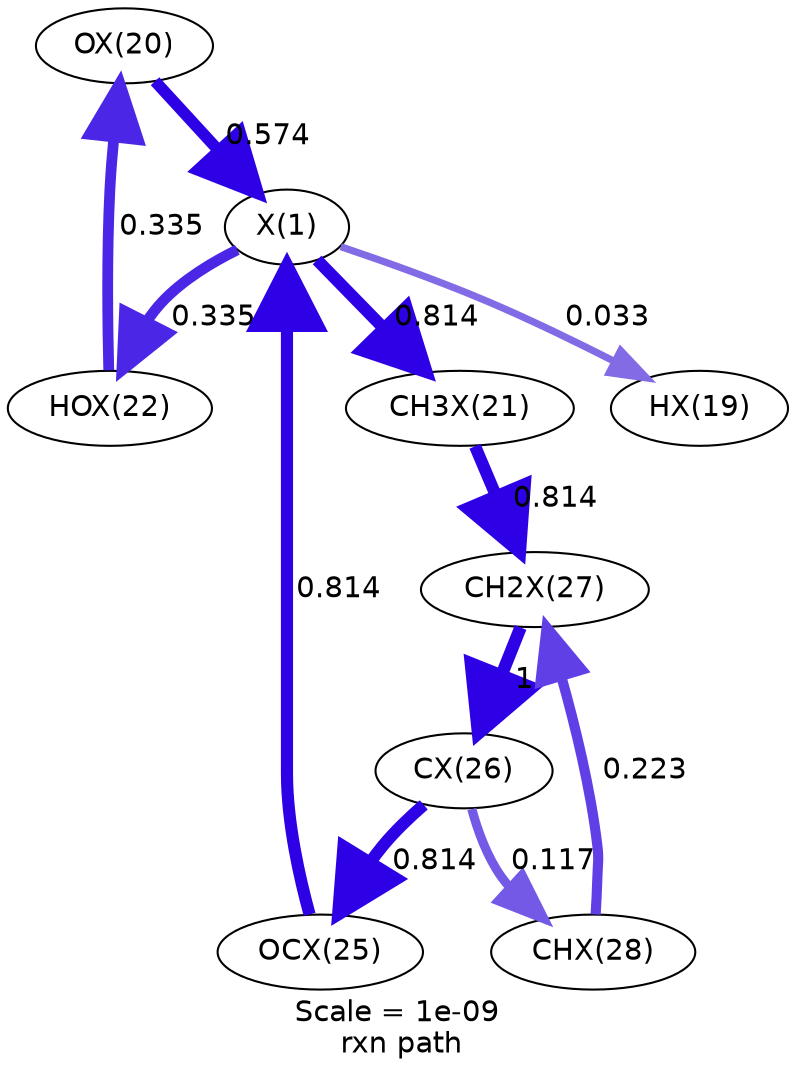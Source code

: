 digraph reaction_paths {
center=1;
s24 -> s22[fontname="Helvetica", style="setlinewidth(5.58)", arrowsize=2.79, color="0.7, 1.07, 0.9"
, label=" 0.574"];
s22 -> s23[fontname="Helvetica", style="setlinewidth(3.42)", arrowsize=1.71, color="0.7, 0.533, 0.9"
, label=" 0.033"];
s22 -> s26[fontname="Helvetica", style="setlinewidth(5.17)", arrowsize=2.59, color="0.7, 0.835, 0.9"
, label=" 0.335"];
s22 -> s25[fontname="Helvetica", style="setlinewidth(5.84)", arrowsize=2.92, color="0.7, 1.31, 0.9"
, label=" 0.814"];
s29 -> s22[fontname="Helvetica", style="setlinewidth(5.84)", arrowsize=2.92, color="0.7, 1.31, 0.9"
, label=" 0.814"];
s26 -> s24[fontname="Helvetica", style="setlinewidth(5.18)", arrowsize=2.59, color="0.7, 0.835, 0.9"
, label=" 0.335"];
s25 -> s31[fontname="Helvetica", style="setlinewidth(5.84)", arrowsize=2.92, color="0.7, 1.31, 0.9"
, label=" 0.814"];
s32 -> s31[fontname="Helvetica", style="setlinewidth(4.87)", arrowsize=2.43, color="0.7, 0.723, 0.9"
, label=" 0.223"];
s31 -> s30[fontname="Helvetica", style="setlinewidth(6)", arrowsize=3, color="0.7, 1.5, 0.9"
, label=" 1"];
s30 -> s32[fontname="Helvetica", style="setlinewidth(4.38)", arrowsize=2.19, color="0.7, 0.617, 0.9"
, label=" 0.117"];
s30 -> s29[fontname="Helvetica", style="setlinewidth(5.84)", arrowsize=2.92, color="0.7, 1.31, 0.9"
, label=" 0.814"];
s22 [ fontname="Helvetica", label="X(1)"];
s23 [ fontname="Helvetica", label="HX(19)"];
s24 [ fontname="Helvetica", label="OX(20)"];
s25 [ fontname="Helvetica", label="CH3X(21)"];
s26 [ fontname="Helvetica", label="HOX(22)"];
s29 [ fontname="Helvetica", label="OCX(25)"];
s30 [ fontname="Helvetica", label="CX(26)"];
s31 [ fontname="Helvetica", label="CH2X(27)"];
s32 [ fontname="Helvetica", label="CHX(28)"];
 label = "Scale = 1e-09\l rxn path";
 fontname = "Helvetica";
}
